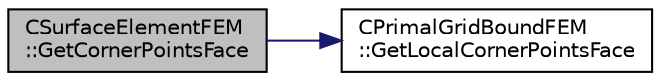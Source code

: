 digraph "CSurfaceElementFEM::GetCornerPointsFace"
{
 // LATEX_PDF_SIZE
  edge [fontname="Helvetica",fontsize="10",labelfontname="Helvetica",labelfontsize="10"];
  node [fontname="Helvetica",fontsize="10",shape=record];
  rankdir="LR";
  Node1 [label="CSurfaceElementFEM\l::GetCornerPointsFace",height=0.2,width=0.4,color="black", fillcolor="grey75", style="filled", fontcolor="black",tooltip="Function, which determines the corner points of this surface element."];
  Node1 -> Node2 [color="midnightblue",fontsize="10",style="solid",fontname="Helvetica"];
  Node2 [label="CPrimalGridBoundFEM\l::GetLocalCornerPointsFace",height=0.2,width=0.4,color="black", fillcolor="white", style="filled",URL="$classCPrimalGridBoundFEM.html#a6db60d62164eefb18604babb4aec1d98",tooltip="Static member function to get the local the corner points of all the face of this element."];
}
